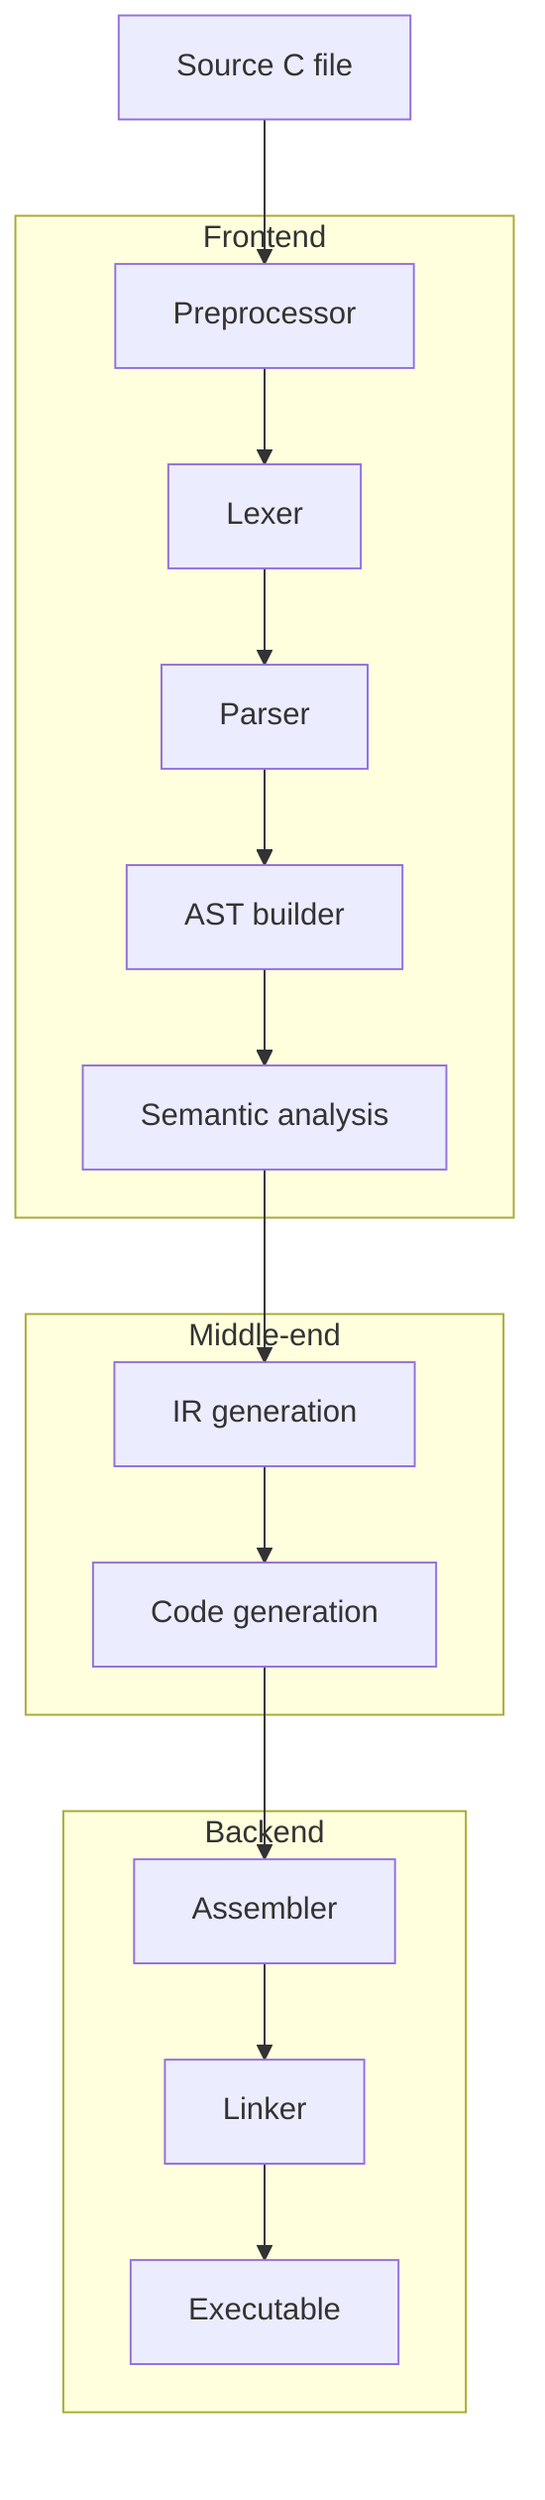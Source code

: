 %% Mermaid flowchart: Finished C compiler pipeline (top-down)
flowchart TD
    A[Source C file] --> B[Preprocessor]
    B --> C[Lexer]
    C --> D[Parser]
    D --> E[AST builder]
    E --> F[Semantic analysis]
    F --> G[IR generation]
    G --> H[Code generation]
    H --> I[Assembler]
    I --> J[Linker]
    J --> K[Executable]

    %% Grouping for clarity
    subgraph Frontend
        B
        C
        D
        E
        F
    end
    subgraph Middle_end[Middle-end]
        G
        H
    end
    subgraph Backend
        I
        J
        K
    end